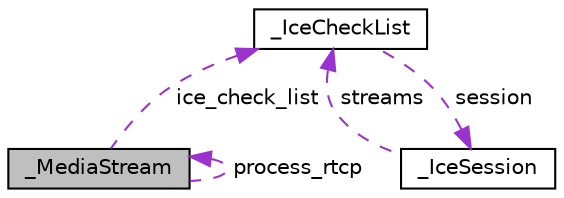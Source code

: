 digraph "_MediaStream"
{
  edge [fontname="Helvetica",fontsize="10",labelfontname="Helvetica",labelfontsize="10"];
  node [fontname="Helvetica",fontsize="10",shape=record];
  Node1 [label="_MediaStream",height=0.2,width=0.4,color="black", fillcolor="grey75", style="filled" fontcolor="black"];
  Node2 -> Node1 [dir="back",color="darkorchid3",fontsize="10",style="dashed",label=" ice_check_list" ,fontname="Helvetica"];
  Node2 [label="_IceCheckList",height=0.2,width=0.4,color="black", fillcolor="white", style="filled",URL="$struct__IceCheckList.html"];
  Node3 -> Node2 [dir="back",color="darkorchid3",fontsize="10",style="dashed",label=" session" ,fontname="Helvetica"];
  Node3 [label="_IceSession",height=0.2,width=0.4,color="black", fillcolor="white", style="filled",URL="$struct__IceSession.html"];
  Node2 -> Node3 [dir="back",color="darkorchid3",fontsize="10",style="dashed",label=" streams" ,fontname="Helvetica"];
  Node1 -> Node1 [dir="back",color="darkorchid3",fontsize="10",style="dashed",label=" process_rtcp" ,fontname="Helvetica"];
}

